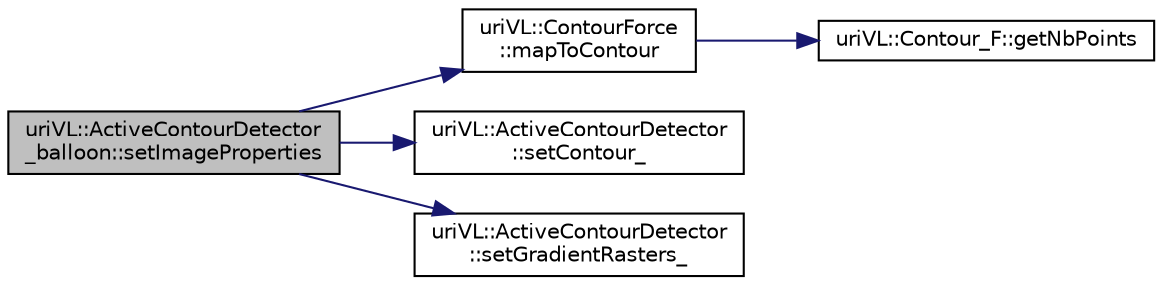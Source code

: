 digraph "uriVL::ActiveContourDetector_balloon::setImageProperties"
{
  edge [fontname="Helvetica",fontsize="10",labelfontname="Helvetica",labelfontsize="10"];
  node [fontname="Helvetica",fontsize="10",shape=record];
  rankdir="LR";
  Node1 [label="uriVL::ActiveContourDetector\l_balloon::setImageProperties",height=0.2,width=0.4,color="black", fillcolor="grey75", style="filled", fontcolor="black"];
  Node1 -> Node2 [color="midnightblue",fontsize="10",style="solid",fontname="Helvetica"];
  Node2 [label="uriVL::ContourForce\l::mapToContour",height=0.2,width=0.4,color="black", fillcolor="white", style="filled",URL="$classuriVL_1_1ContourForce.html#aa90a9e0bae67c24951571bcf169cf2f7",tooltip="Assigns a contour to which the force is currently applied to. "];
  Node2 -> Node3 [color="midnightblue",fontsize="10",style="solid",fontname="Helvetica"];
  Node3 [label="uriVL::Contour_F::getNbPoints",height=0.2,width=0.4,color="black", fillcolor="white", style="filled",URL="$classuriVL_1_1Contour__F.html#aa0b25033e2deeffcce76f9f5230d1f7e",tooltip="Gives the number of points along the contour. "];
  Node1 -> Node4 [color="midnightblue",fontsize="10",style="solid",fontname="Helvetica"];
  Node4 [label="uriVL::ActiveContourDetector\l::setContour_",height=0.2,width=0.4,color="black", fillcolor="white", style="filled",URL="$classuriVL_1_1ActiveContourDetector.html#ae782aaca56b44a8242aff0885f67dd46",tooltip="Assigns a contour object, typically, to start an iteration. "];
  Node1 -> Node5 [color="midnightblue",fontsize="10",style="solid",fontname="Helvetica"];
  Node5 [label="uriVL::ActiveContourDetector\l::setGradientRasters_",height=0.2,width=0.4,color="black", fillcolor="white", style="filled",URL="$classuriVL_1_1ActiveContourDetector.html#abbd196fef70f14f43a8a47ba4763581e",tooltip="This function should be called for video-rate applications that must re-use the same rasters for perf..."];
}
